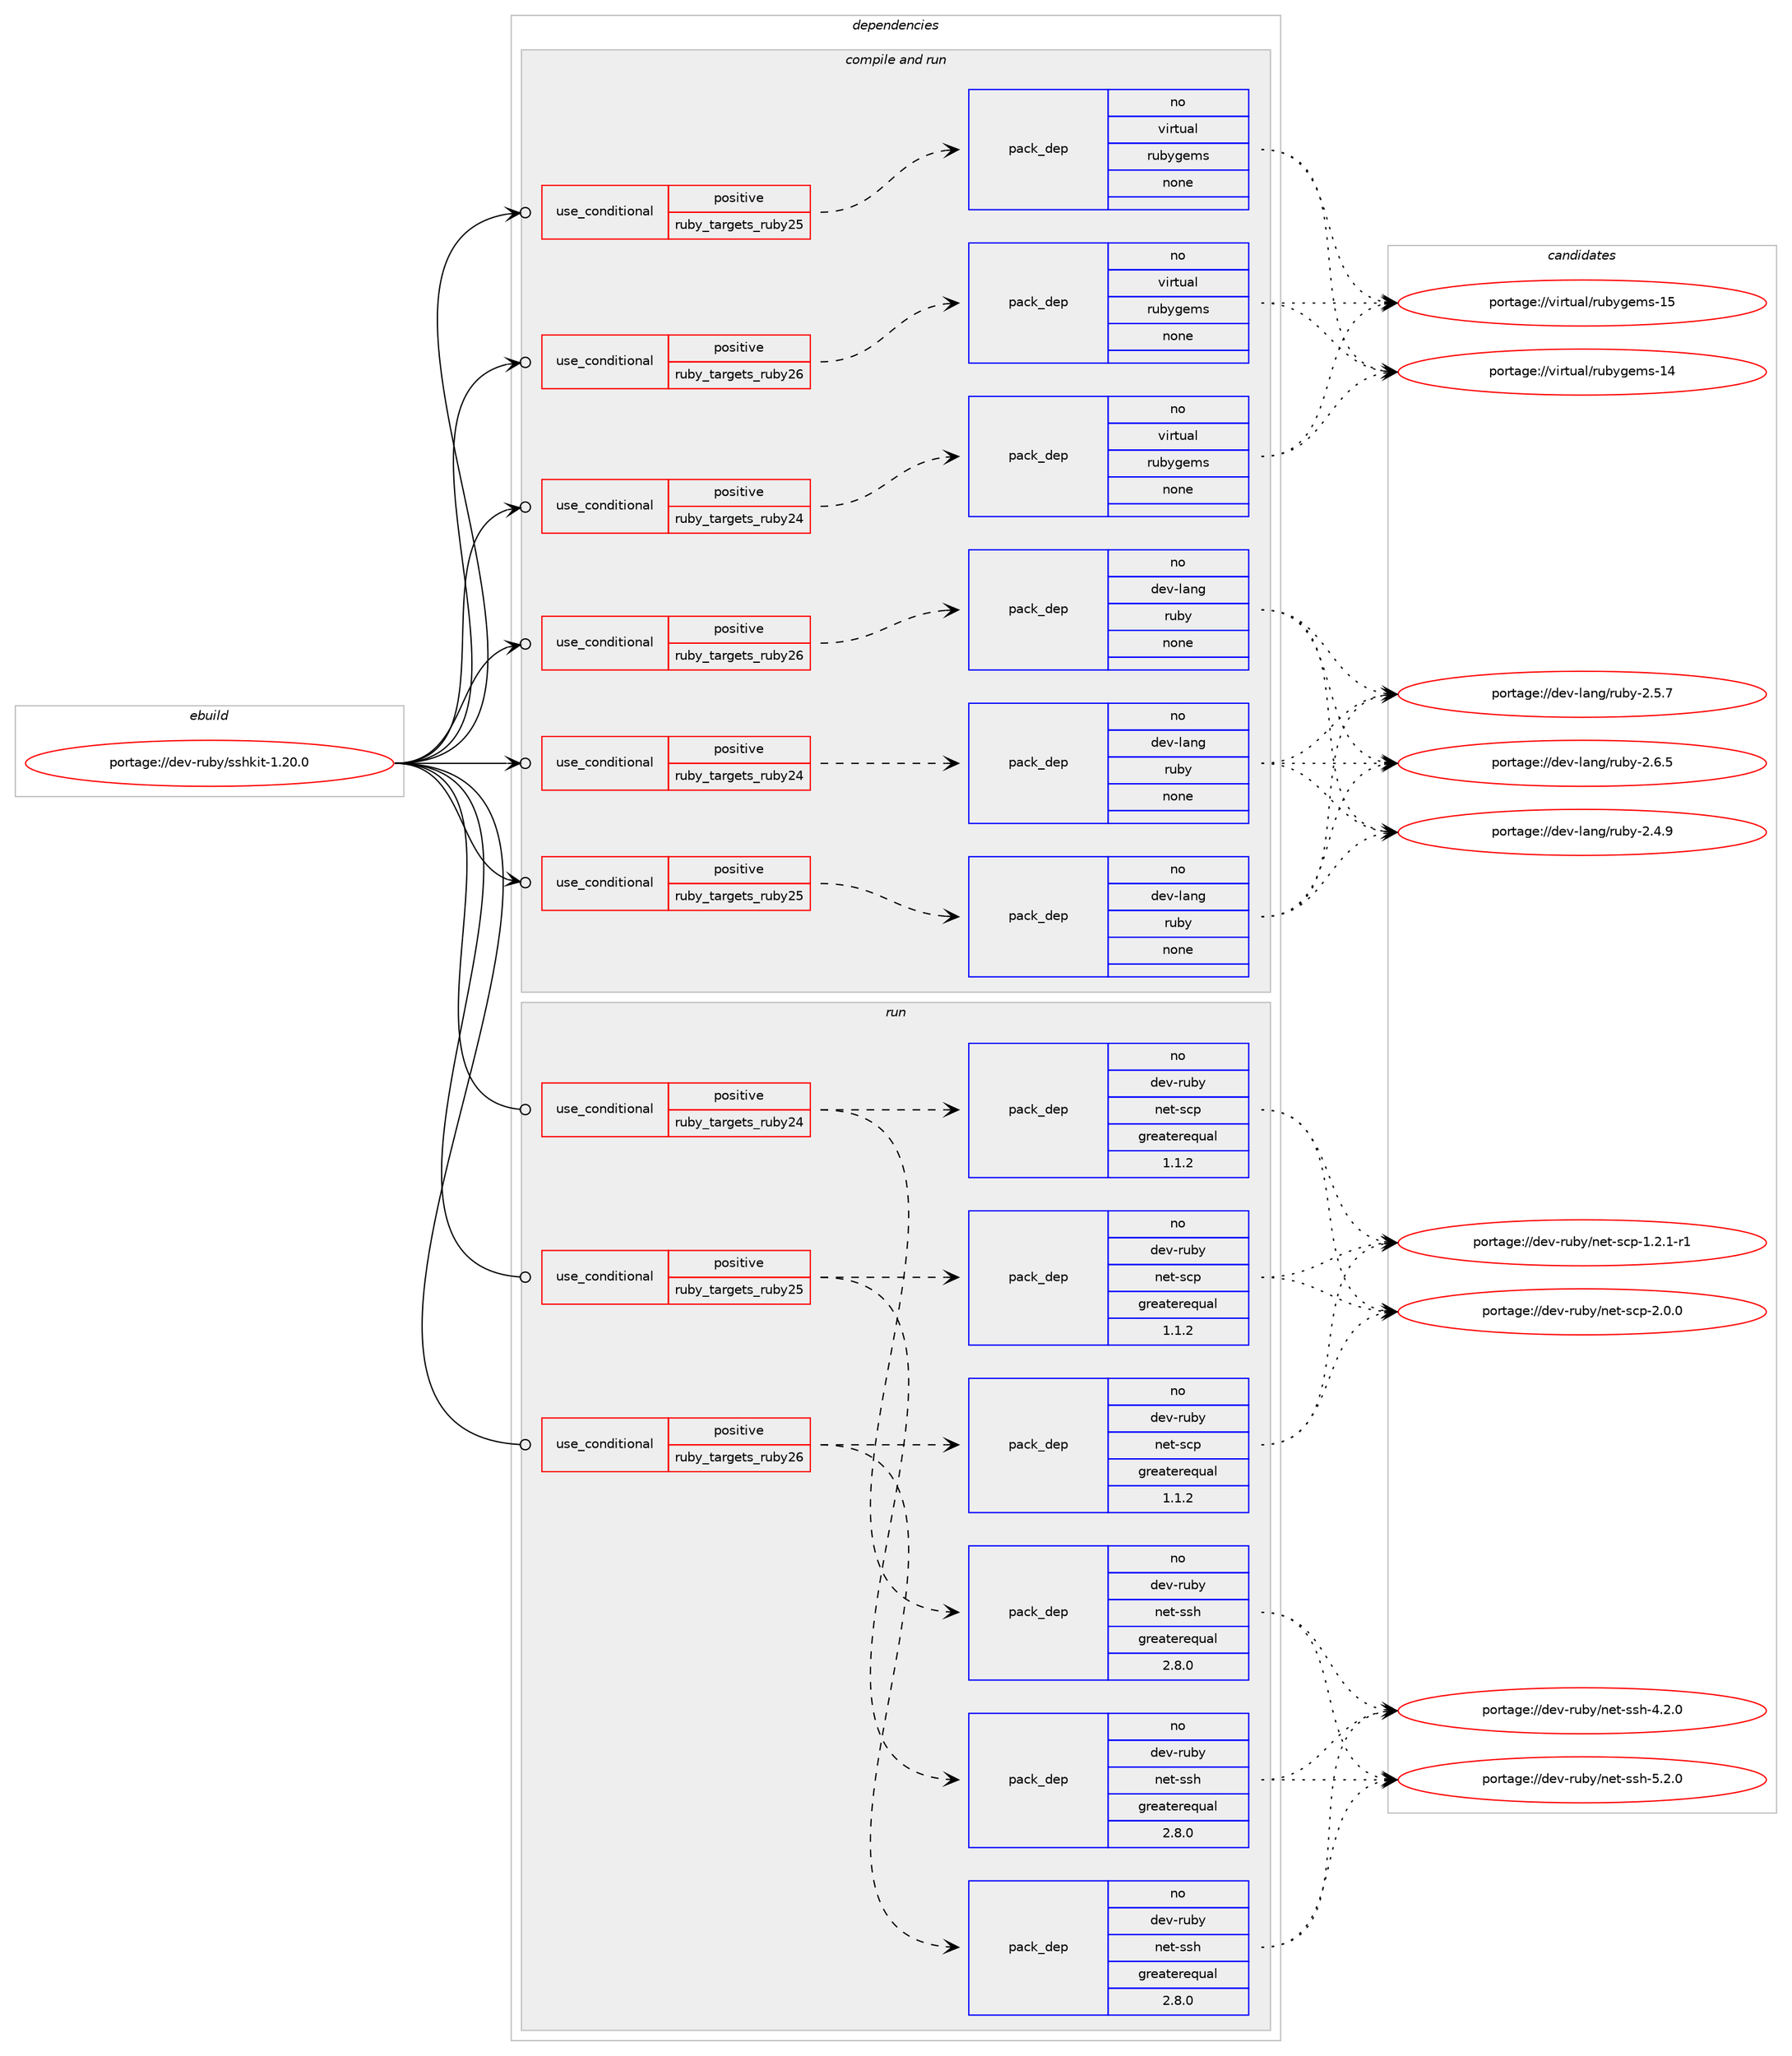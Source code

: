 digraph prolog {

# *************
# Graph options
# *************

newrank=true;
concentrate=true;
compound=true;
graph [rankdir=LR,fontname=Helvetica,fontsize=10,ranksep=1.5];#, ranksep=2.5, nodesep=0.2];
edge  [arrowhead=vee];
node  [fontname=Helvetica,fontsize=10];

# **********
# The ebuild
# **********

subgraph cluster_leftcol {
color=gray;
rank=same;
label=<<i>ebuild</i>>;
id [label="portage://dev-ruby/sshkit-1.20.0", color=red, width=4, href="../dev-ruby/sshkit-1.20.0.svg"];
}

# ****************
# The dependencies
# ****************

subgraph cluster_midcol {
color=gray;
label=<<i>dependencies</i>>;
subgraph cluster_compile {
fillcolor="#eeeeee";
style=filled;
label=<<i>compile</i>>;
}
subgraph cluster_compileandrun {
fillcolor="#eeeeee";
style=filled;
label=<<i>compile and run</i>>;
subgraph cond67358 {
dependency251694 [label=<<TABLE BORDER="0" CELLBORDER="1" CELLSPACING="0" CELLPADDING="4"><TR><TD ROWSPAN="3" CELLPADDING="10">use_conditional</TD></TR><TR><TD>positive</TD></TR><TR><TD>ruby_targets_ruby24</TD></TR></TABLE>>, shape=none, color=red];
subgraph pack180777 {
dependency251695 [label=<<TABLE BORDER="0" CELLBORDER="1" CELLSPACING="0" CELLPADDING="4" WIDTH="220"><TR><TD ROWSPAN="6" CELLPADDING="30">pack_dep</TD></TR><TR><TD WIDTH="110">no</TD></TR><TR><TD>dev-lang</TD></TR><TR><TD>ruby</TD></TR><TR><TD>none</TD></TR><TR><TD></TD></TR></TABLE>>, shape=none, color=blue];
}
dependency251694:e -> dependency251695:w [weight=20,style="dashed",arrowhead="vee"];
}
id:e -> dependency251694:w [weight=20,style="solid",arrowhead="odotvee"];
subgraph cond67359 {
dependency251696 [label=<<TABLE BORDER="0" CELLBORDER="1" CELLSPACING="0" CELLPADDING="4"><TR><TD ROWSPAN="3" CELLPADDING="10">use_conditional</TD></TR><TR><TD>positive</TD></TR><TR><TD>ruby_targets_ruby24</TD></TR></TABLE>>, shape=none, color=red];
subgraph pack180778 {
dependency251697 [label=<<TABLE BORDER="0" CELLBORDER="1" CELLSPACING="0" CELLPADDING="4" WIDTH="220"><TR><TD ROWSPAN="6" CELLPADDING="30">pack_dep</TD></TR><TR><TD WIDTH="110">no</TD></TR><TR><TD>virtual</TD></TR><TR><TD>rubygems</TD></TR><TR><TD>none</TD></TR><TR><TD></TD></TR></TABLE>>, shape=none, color=blue];
}
dependency251696:e -> dependency251697:w [weight=20,style="dashed",arrowhead="vee"];
}
id:e -> dependency251696:w [weight=20,style="solid",arrowhead="odotvee"];
subgraph cond67360 {
dependency251698 [label=<<TABLE BORDER="0" CELLBORDER="1" CELLSPACING="0" CELLPADDING="4"><TR><TD ROWSPAN="3" CELLPADDING="10">use_conditional</TD></TR><TR><TD>positive</TD></TR><TR><TD>ruby_targets_ruby25</TD></TR></TABLE>>, shape=none, color=red];
subgraph pack180779 {
dependency251699 [label=<<TABLE BORDER="0" CELLBORDER="1" CELLSPACING="0" CELLPADDING="4" WIDTH="220"><TR><TD ROWSPAN="6" CELLPADDING="30">pack_dep</TD></TR><TR><TD WIDTH="110">no</TD></TR><TR><TD>dev-lang</TD></TR><TR><TD>ruby</TD></TR><TR><TD>none</TD></TR><TR><TD></TD></TR></TABLE>>, shape=none, color=blue];
}
dependency251698:e -> dependency251699:w [weight=20,style="dashed",arrowhead="vee"];
}
id:e -> dependency251698:w [weight=20,style="solid",arrowhead="odotvee"];
subgraph cond67361 {
dependency251700 [label=<<TABLE BORDER="0" CELLBORDER="1" CELLSPACING="0" CELLPADDING="4"><TR><TD ROWSPAN="3" CELLPADDING="10">use_conditional</TD></TR><TR><TD>positive</TD></TR><TR><TD>ruby_targets_ruby25</TD></TR></TABLE>>, shape=none, color=red];
subgraph pack180780 {
dependency251701 [label=<<TABLE BORDER="0" CELLBORDER="1" CELLSPACING="0" CELLPADDING="4" WIDTH="220"><TR><TD ROWSPAN="6" CELLPADDING="30">pack_dep</TD></TR><TR><TD WIDTH="110">no</TD></TR><TR><TD>virtual</TD></TR><TR><TD>rubygems</TD></TR><TR><TD>none</TD></TR><TR><TD></TD></TR></TABLE>>, shape=none, color=blue];
}
dependency251700:e -> dependency251701:w [weight=20,style="dashed",arrowhead="vee"];
}
id:e -> dependency251700:w [weight=20,style="solid",arrowhead="odotvee"];
subgraph cond67362 {
dependency251702 [label=<<TABLE BORDER="0" CELLBORDER="1" CELLSPACING="0" CELLPADDING="4"><TR><TD ROWSPAN="3" CELLPADDING="10">use_conditional</TD></TR><TR><TD>positive</TD></TR><TR><TD>ruby_targets_ruby26</TD></TR></TABLE>>, shape=none, color=red];
subgraph pack180781 {
dependency251703 [label=<<TABLE BORDER="0" CELLBORDER="1" CELLSPACING="0" CELLPADDING="4" WIDTH="220"><TR><TD ROWSPAN="6" CELLPADDING="30">pack_dep</TD></TR><TR><TD WIDTH="110">no</TD></TR><TR><TD>dev-lang</TD></TR><TR><TD>ruby</TD></TR><TR><TD>none</TD></TR><TR><TD></TD></TR></TABLE>>, shape=none, color=blue];
}
dependency251702:e -> dependency251703:w [weight=20,style="dashed",arrowhead="vee"];
}
id:e -> dependency251702:w [weight=20,style="solid",arrowhead="odotvee"];
subgraph cond67363 {
dependency251704 [label=<<TABLE BORDER="0" CELLBORDER="1" CELLSPACING="0" CELLPADDING="4"><TR><TD ROWSPAN="3" CELLPADDING="10">use_conditional</TD></TR><TR><TD>positive</TD></TR><TR><TD>ruby_targets_ruby26</TD></TR></TABLE>>, shape=none, color=red];
subgraph pack180782 {
dependency251705 [label=<<TABLE BORDER="0" CELLBORDER="1" CELLSPACING="0" CELLPADDING="4" WIDTH="220"><TR><TD ROWSPAN="6" CELLPADDING="30">pack_dep</TD></TR><TR><TD WIDTH="110">no</TD></TR><TR><TD>virtual</TD></TR><TR><TD>rubygems</TD></TR><TR><TD>none</TD></TR><TR><TD></TD></TR></TABLE>>, shape=none, color=blue];
}
dependency251704:e -> dependency251705:w [weight=20,style="dashed",arrowhead="vee"];
}
id:e -> dependency251704:w [weight=20,style="solid",arrowhead="odotvee"];
}
subgraph cluster_run {
fillcolor="#eeeeee";
style=filled;
label=<<i>run</i>>;
subgraph cond67364 {
dependency251706 [label=<<TABLE BORDER="0" CELLBORDER="1" CELLSPACING="0" CELLPADDING="4"><TR><TD ROWSPAN="3" CELLPADDING="10">use_conditional</TD></TR><TR><TD>positive</TD></TR><TR><TD>ruby_targets_ruby24</TD></TR></TABLE>>, shape=none, color=red];
subgraph pack180783 {
dependency251707 [label=<<TABLE BORDER="0" CELLBORDER="1" CELLSPACING="0" CELLPADDING="4" WIDTH="220"><TR><TD ROWSPAN="6" CELLPADDING="30">pack_dep</TD></TR><TR><TD WIDTH="110">no</TD></TR><TR><TD>dev-ruby</TD></TR><TR><TD>net-ssh</TD></TR><TR><TD>greaterequal</TD></TR><TR><TD>2.8.0</TD></TR></TABLE>>, shape=none, color=blue];
}
dependency251706:e -> dependency251707:w [weight=20,style="dashed",arrowhead="vee"];
subgraph pack180784 {
dependency251708 [label=<<TABLE BORDER="0" CELLBORDER="1" CELLSPACING="0" CELLPADDING="4" WIDTH="220"><TR><TD ROWSPAN="6" CELLPADDING="30">pack_dep</TD></TR><TR><TD WIDTH="110">no</TD></TR><TR><TD>dev-ruby</TD></TR><TR><TD>net-scp</TD></TR><TR><TD>greaterequal</TD></TR><TR><TD>1.1.2</TD></TR></TABLE>>, shape=none, color=blue];
}
dependency251706:e -> dependency251708:w [weight=20,style="dashed",arrowhead="vee"];
}
id:e -> dependency251706:w [weight=20,style="solid",arrowhead="odot"];
subgraph cond67365 {
dependency251709 [label=<<TABLE BORDER="0" CELLBORDER="1" CELLSPACING="0" CELLPADDING="4"><TR><TD ROWSPAN="3" CELLPADDING="10">use_conditional</TD></TR><TR><TD>positive</TD></TR><TR><TD>ruby_targets_ruby25</TD></TR></TABLE>>, shape=none, color=red];
subgraph pack180785 {
dependency251710 [label=<<TABLE BORDER="0" CELLBORDER="1" CELLSPACING="0" CELLPADDING="4" WIDTH="220"><TR><TD ROWSPAN="6" CELLPADDING="30">pack_dep</TD></TR><TR><TD WIDTH="110">no</TD></TR><TR><TD>dev-ruby</TD></TR><TR><TD>net-ssh</TD></TR><TR><TD>greaterequal</TD></TR><TR><TD>2.8.0</TD></TR></TABLE>>, shape=none, color=blue];
}
dependency251709:e -> dependency251710:w [weight=20,style="dashed",arrowhead="vee"];
subgraph pack180786 {
dependency251711 [label=<<TABLE BORDER="0" CELLBORDER="1" CELLSPACING="0" CELLPADDING="4" WIDTH="220"><TR><TD ROWSPAN="6" CELLPADDING="30">pack_dep</TD></TR><TR><TD WIDTH="110">no</TD></TR><TR><TD>dev-ruby</TD></TR><TR><TD>net-scp</TD></TR><TR><TD>greaterequal</TD></TR><TR><TD>1.1.2</TD></TR></TABLE>>, shape=none, color=blue];
}
dependency251709:e -> dependency251711:w [weight=20,style="dashed",arrowhead="vee"];
}
id:e -> dependency251709:w [weight=20,style="solid",arrowhead="odot"];
subgraph cond67366 {
dependency251712 [label=<<TABLE BORDER="0" CELLBORDER="1" CELLSPACING="0" CELLPADDING="4"><TR><TD ROWSPAN="3" CELLPADDING="10">use_conditional</TD></TR><TR><TD>positive</TD></TR><TR><TD>ruby_targets_ruby26</TD></TR></TABLE>>, shape=none, color=red];
subgraph pack180787 {
dependency251713 [label=<<TABLE BORDER="0" CELLBORDER="1" CELLSPACING="0" CELLPADDING="4" WIDTH="220"><TR><TD ROWSPAN="6" CELLPADDING="30">pack_dep</TD></TR><TR><TD WIDTH="110">no</TD></TR><TR><TD>dev-ruby</TD></TR><TR><TD>net-ssh</TD></TR><TR><TD>greaterequal</TD></TR><TR><TD>2.8.0</TD></TR></TABLE>>, shape=none, color=blue];
}
dependency251712:e -> dependency251713:w [weight=20,style="dashed",arrowhead="vee"];
subgraph pack180788 {
dependency251714 [label=<<TABLE BORDER="0" CELLBORDER="1" CELLSPACING="0" CELLPADDING="4" WIDTH="220"><TR><TD ROWSPAN="6" CELLPADDING="30">pack_dep</TD></TR><TR><TD WIDTH="110">no</TD></TR><TR><TD>dev-ruby</TD></TR><TR><TD>net-scp</TD></TR><TR><TD>greaterequal</TD></TR><TR><TD>1.1.2</TD></TR></TABLE>>, shape=none, color=blue];
}
dependency251712:e -> dependency251714:w [weight=20,style="dashed",arrowhead="vee"];
}
id:e -> dependency251712:w [weight=20,style="solid",arrowhead="odot"];
}
}

# **************
# The candidates
# **************

subgraph cluster_choices {
rank=same;
color=gray;
label=<<i>candidates</i>>;

subgraph choice180777 {
color=black;
nodesep=1;
choiceportage10010111845108971101034711411798121455046524657 [label="portage://dev-lang/ruby-2.4.9", color=red, width=4,href="../dev-lang/ruby-2.4.9.svg"];
choiceportage10010111845108971101034711411798121455046534655 [label="portage://dev-lang/ruby-2.5.7", color=red, width=4,href="../dev-lang/ruby-2.5.7.svg"];
choiceportage10010111845108971101034711411798121455046544653 [label="portage://dev-lang/ruby-2.6.5", color=red, width=4,href="../dev-lang/ruby-2.6.5.svg"];
dependency251695:e -> choiceportage10010111845108971101034711411798121455046524657:w [style=dotted,weight="100"];
dependency251695:e -> choiceportage10010111845108971101034711411798121455046534655:w [style=dotted,weight="100"];
dependency251695:e -> choiceportage10010111845108971101034711411798121455046544653:w [style=dotted,weight="100"];
}
subgraph choice180778 {
color=black;
nodesep=1;
choiceportage118105114116117971084711411798121103101109115454952 [label="portage://virtual/rubygems-14", color=red, width=4,href="../virtual/rubygems-14.svg"];
choiceportage118105114116117971084711411798121103101109115454953 [label="portage://virtual/rubygems-15", color=red, width=4,href="../virtual/rubygems-15.svg"];
dependency251697:e -> choiceportage118105114116117971084711411798121103101109115454952:w [style=dotted,weight="100"];
dependency251697:e -> choiceportage118105114116117971084711411798121103101109115454953:w [style=dotted,weight="100"];
}
subgraph choice180779 {
color=black;
nodesep=1;
choiceportage10010111845108971101034711411798121455046524657 [label="portage://dev-lang/ruby-2.4.9", color=red, width=4,href="../dev-lang/ruby-2.4.9.svg"];
choiceportage10010111845108971101034711411798121455046534655 [label="portage://dev-lang/ruby-2.5.7", color=red, width=4,href="../dev-lang/ruby-2.5.7.svg"];
choiceportage10010111845108971101034711411798121455046544653 [label="portage://dev-lang/ruby-2.6.5", color=red, width=4,href="../dev-lang/ruby-2.6.5.svg"];
dependency251699:e -> choiceportage10010111845108971101034711411798121455046524657:w [style=dotted,weight="100"];
dependency251699:e -> choiceportage10010111845108971101034711411798121455046534655:w [style=dotted,weight="100"];
dependency251699:e -> choiceportage10010111845108971101034711411798121455046544653:w [style=dotted,weight="100"];
}
subgraph choice180780 {
color=black;
nodesep=1;
choiceportage118105114116117971084711411798121103101109115454952 [label="portage://virtual/rubygems-14", color=red, width=4,href="../virtual/rubygems-14.svg"];
choiceportage118105114116117971084711411798121103101109115454953 [label="portage://virtual/rubygems-15", color=red, width=4,href="../virtual/rubygems-15.svg"];
dependency251701:e -> choiceportage118105114116117971084711411798121103101109115454952:w [style=dotted,weight="100"];
dependency251701:e -> choiceportage118105114116117971084711411798121103101109115454953:w [style=dotted,weight="100"];
}
subgraph choice180781 {
color=black;
nodesep=1;
choiceportage10010111845108971101034711411798121455046524657 [label="portage://dev-lang/ruby-2.4.9", color=red, width=4,href="../dev-lang/ruby-2.4.9.svg"];
choiceportage10010111845108971101034711411798121455046534655 [label="portage://dev-lang/ruby-2.5.7", color=red, width=4,href="../dev-lang/ruby-2.5.7.svg"];
choiceportage10010111845108971101034711411798121455046544653 [label="portage://dev-lang/ruby-2.6.5", color=red, width=4,href="../dev-lang/ruby-2.6.5.svg"];
dependency251703:e -> choiceportage10010111845108971101034711411798121455046524657:w [style=dotted,weight="100"];
dependency251703:e -> choiceportage10010111845108971101034711411798121455046534655:w [style=dotted,weight="100"];
dependency251703:e -> choiceportage10010111845108971101034711411798121455046544653:w [style=dotted,weight="100"];
}
subgraph choice180782 {
color=black;
nodesep=1;
choiceportage118105114116117971084711411798121103101109115454952 [label="portage://virtual/rubygems-14", color=red, width=4,href="../virtual/rubygems-14.svg"];
choiceportage118105114116117971084711411798121103101109115454953 [label="portage://virtual/rubygems-15", color=red, width=4,href="../virtual/rubygems-15.svg"];
dependency251705:e -> choiceportage118105114116117971084711411798121103101109115454952:w [style=dotted,weight="100"];
dependency251705:e -> choiceportage118105114116117971084711411798121103101109115454953:w [style=dotted,weight="100"];
}
subgraph choice180783 {
color=black;
nodesep=1;
choiceportage10010111845114117981214711010111645115115104455246504648 [label="portage://dev-ruby/net-ssh-4.2.0", color=red, width=4,href="../dev-ruby/net-ssh-4.2.0.svg"];
choiceportage10010111845114117981214711010111645115115104455346504648 [label="portage://dev-ruby/net-ssh-5.2.0", color=red, width=4,href="../dev-ruby/net-ssh-5.2.0.svg"];
dependency251707:e -> choiceportage10010111845114117981214711010111645115115104455246504648:w [style=dotted,weight="100"];
dependency251707:e -> choiceportage10010111845114117981214711010111645115115104455346504648:w [style=dotted,weight="100"];
}
subgraph choice180784 {
color=black;
nodesep=1;
choiceportage10010111845114117981214711010111645115991124549465046494511449 [label="portage://dev-ruby/net-scp-1.2.1-r1", color=red, width=4,href="../dev-ruby/net-scp-1.2.1-r1.svg"];
choiceportage1001011184511411798121471101011164511599112455046484648 [label="portage://dev-ruby/net-scp-2.0.0", color=red, width=4,href="../dev-ruby/net-scp-2.0.0.svg"];
dependency251708:e -> choiceportage10010111845114117981214711010111645115991124549465046494511449:w [style=dotted,weight="100"];
dependency251708:e -> choiceportage1001011184511411798121471101011164511599112455046484648:w [style=dotted,weight="100"];
}
subgraph choice180785 {
color=black;
nodesep=1;
choiceportage10010111845114117981214711010111645115115104455246504648 [label="portage://dev-ruby/net-ssh-4.2.0", color=red, width=4,href="../dev-ruby/net-ssh-4.2.0.svg"];
choiceportage10010111845114117981214711010111645115115104455346504648 [label="portage://dev-ruby/net-ssh-5.2.0", color=red, width=4,href="../dev-ruby/net-ssh-5.2.0.svg"];
dependency251710:e -> choiceportage10010111845114117981214711010111645115115104455246504648:w [style=dotted,weight="100"];
dependency251710:e -> choiceportage10010111845114117981214711010111645115115104455346504648:w [style=dotted,weight="100"];
}
subgraph choice180786 {
color=black;
nodesep=1;
choiceportage10010111845114117981214711010111645115991124549465046494511449 [label="portage://dev-ruby/net-scp-1.2.1-r1", color=red, width=4,href="../dev-ruby/net-scp-1.2.1-r1.svg"];
choiceportage1001011184511411798121471101011164511599112455046484648 [label="portage://dev-ruby/net-scp-2.0.0", color=red, width=4,href="../dev-ruby/net-scp-2.0.0.svg"];
dependency251711:e -> choiceportage10010111845114117981214711010111645115991124549465046494511449:w [style=dotted,weight="100"];
dependency251711:e -> choiceportage1001011184511411798121471101011164511599112455046484648:w [style=dotted,weight="100"];
}
subgraph choice180787 {
color=black;
nodesep=1;
choiceportage10010111845114117981214711010111645115115104455246504648 [label="portage://dev-ruby/net-ssh-4.2.0", color=red, width=4,href="../dev-ruby/net-ssh-4.2.0.svg"];
choiceportage10010111845114117981214711010111645115115104455346504648 [label="portage://dev-ruby/net-ssh-5.2.0", color=red, width=4,href="../dev-ruby/net-ssh-5.2.0.svg"];
dependency251713:e -> choiceportage10010111845114117981214711010111645115115104455246504648:w [style=dotted,weight="100"];
dependency251713:e -> choiceportage10010111845114117981214711010111645115115104455346504648:w [style=dotted,weight="100"];
}
subgraph choice180788 {
color=black;
nodesep=1;
choiceportage10010111845114117981214711010111645115991124549465046494511449 [label="portage://dev-ruby/net-scp-1.2.1-r1", color=red, width=4,href="../dev-ruby/net-scp-1.2.1-r1.svg"];
choiceportage1001011184511411798121471101011164511599112455046484648 [label="portage://dev-ruby/net-scp-2.0.0", color=red, width=4,href="../dev-ruby/net-scp-2.0.0.svg"];
dependency251714:e -> choiceportage10010111845114117981214711010111645115991124549465046494511449:w [style=dotted,weight="100"];
dependency251714:e -> choiceportage1001011184511411798121471101011164511599112455046484648:w [style=dotted,weight="100"];
}
}

}
